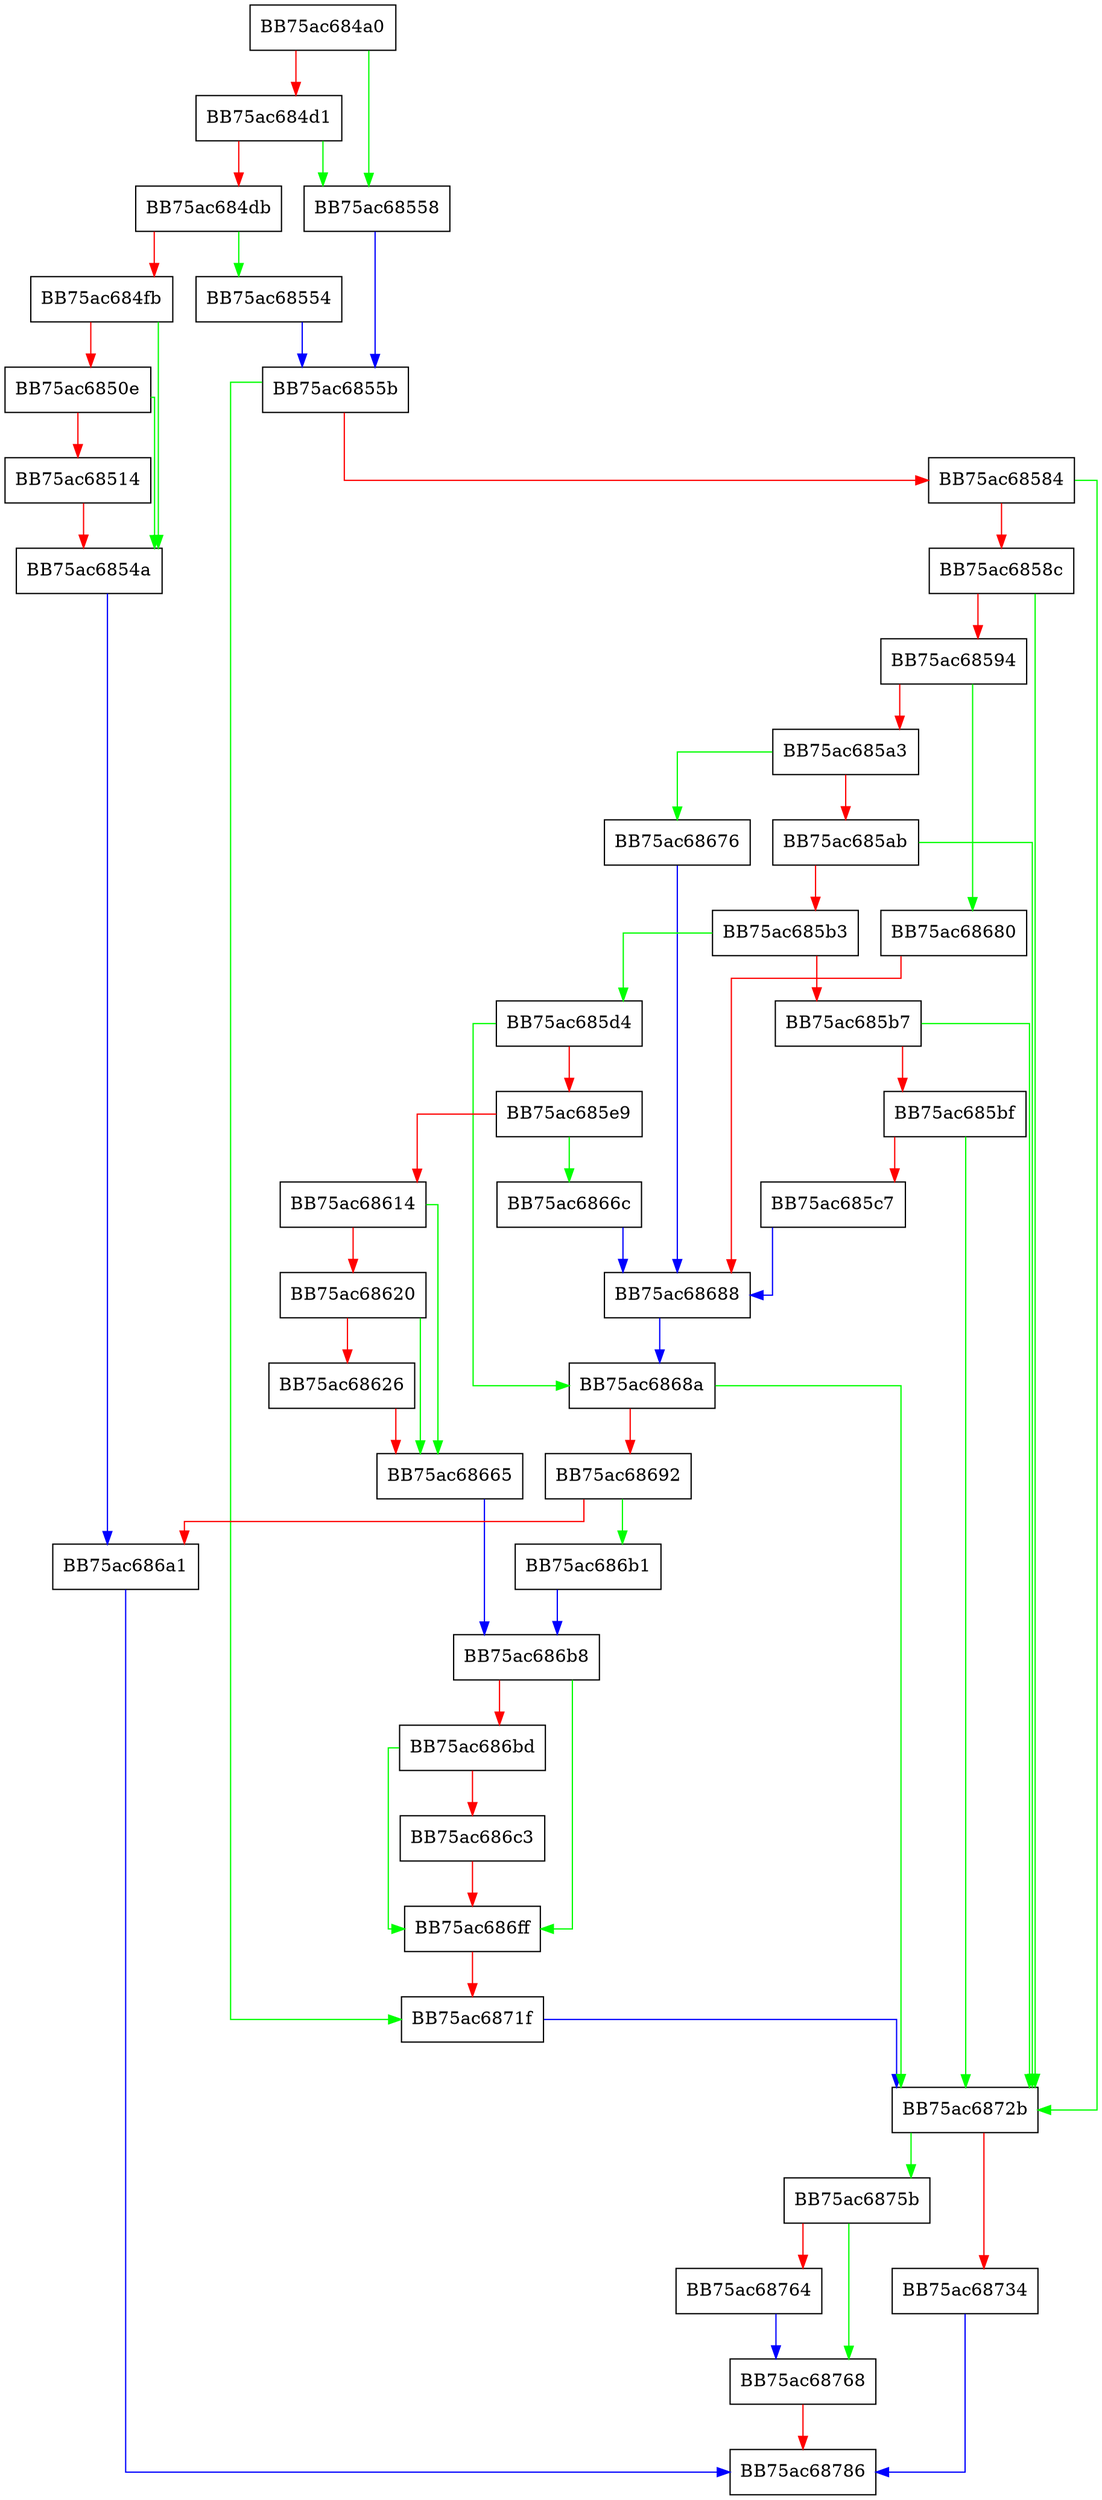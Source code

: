 digraph OpenFile {
  node [shape="box"];
  graph [splines=ortho];
  BB75ac684a0 -> BB75ac68558 [color="green"];
  BB75ac684a0 -> BB75ac684d1 [color="red"];
  BB75ac684d1 -> BB75ac68558 [color="green"];
  BB75ac684d1 -> BB75ac684db [color="red"];
  BB75ac684db -> BB75ac68554 [color="green"];
  BB75ac684db -> BB75ac684fb [color="red"];
  BB75ac684fb -> BB75ac6854a [color="green"];
  BB75ac684fb -> BB75ac6850e [color="red"];
  BB75ac6850e -> BB75ac6854a [color="green"];
  BB75ac6850e -> BB75ac68514 [color="red"];
  BB75ac68514 -> BB75ac6854a [color="red"];
  BB75ac6854a -> BB75ac686a1 [color="blue"];
  BB75ac68554 -> BB75ac6855b [color="blue"];
  BB75ac68558 -> BB75ac6855b [color="blue"];
  BB75ac6855b -> BB75ac6871f [color="green"];
  BB75ac6855b -> BB75ac68584 [color="red"];
  BB75ac68584 -> BB75ac6872b [color="green"];
  BB75ac68584 -> BB75ac6858c [color="red"];
  BB75ac6858c -> BB75ac6872b [color="green"];
  BB75ac6858c -> BB75ac68594 [color="red"];
  BB75ac68594 -> BB75ac68680 [color="green"];
  BB75ac68594 -> BB75ac685a3 [color="red"];
  BB75ac685a3 -> BB75ac68676 [color="green"];
  BB75ac685a3 -> BB75ac685ab [color="red"];
  BB75ac685ab -> BB75ac6872b [color="green"];
  BB75ac685ab -> BB75ac685b3 [color="red"];
  BB75ac685b3 -> BB75ac685d4 [color="green"];
  BB75ac685b3 -> BB75ac685b7 [color="red"];
  BB75ac685b7 -> BB75ac6872b [color="green"];
  BB75ac685b7 -> BB75ac685bf [color="red"];
  BB75ac685bf -> BB75ac6872b [color="green"];
  BB75ac685bf -> BB75ac685c7 [color="red"];
  BB75ac685c7 -> BB75ac68688 [color="blue"];
  BB75ac685d4 -> BB75ac6868a [color="green"];
  BB75ac685d4 -> BB75ac685e9 [color="red"];
  BB75ac685e9 -> BB75ac6866c [color="green"];
  BB75ac685e9 -> BB75ac68614 [color="red"];
  BB75ac68614 -> BB75ac68665 [color="green"];
  BB75ac68614 -> BB75ac68620 [color="red"];
  BB75ac68620 -> BB75ac68665 [color="green"];
  BB75ac68620 -> BB75ac68626 [color="red"];
  BB75ac68626 -> BB75ac68665 [color="red"];
  BB75ac68665 -> BB75ac686b8 [color="blue"];
  BB75ac6866c -> BB75ac68688 [color="blue"];
  BB75ac68676 -> BB75ac68688 [color="blue"];
  BB75ac68680 -> BB75ac68688 [color="red"];
  BB75ac68688 -> BB75ac6868a [color="blue"];
  BB75ac6868a -> BB75ac6872b [color="green"];
  BB75ac6868a -> BB75ac68692 [color="red"];
  BB75ac68692 -> BB75ac686b1 [color="green"];
  BB75ac68692 -> BB75ac686a1 [color="red"];
  BB75ac686a1 -> BB75ac68786 [color="blue"];
  BB75ac686b1 -> BB75ac686b8 [color="blue"];
  BB75ac686b8 -> BB75ac686ff [color="green"];
  BB75ac686b8 -> BB75ac686bd [color="red"];
  BB75ac686bd -> BB75ac686ff [color="green"];
  BB75ac686bd -> BB75ac686c3 [color="red"];
  BB75ac686c3 -> BB75ac686ff [color="red"];
  BB75ac686ff -> BB75ac6871f [color="red"];
  BB75ac6871f -> BB75ac6872b [color="blue"];
  BB75ac6872b -> BB75ac6875b [color="green"];
  BB75ac6872b -> BB75ac68734 [color="red"];
  BB75ac68734 -> BB75ac68786 [color="blue"];
  BB75ac6875b -> BB75ac68768 [color="green"];
  BB75ac6875b -> BB75ac68764 [color="red"];
  BB75ac68764 -> BB75ac68768 [color="blue"];
  BB75ac68768 -> BB75ac68786 [color="red"];
}